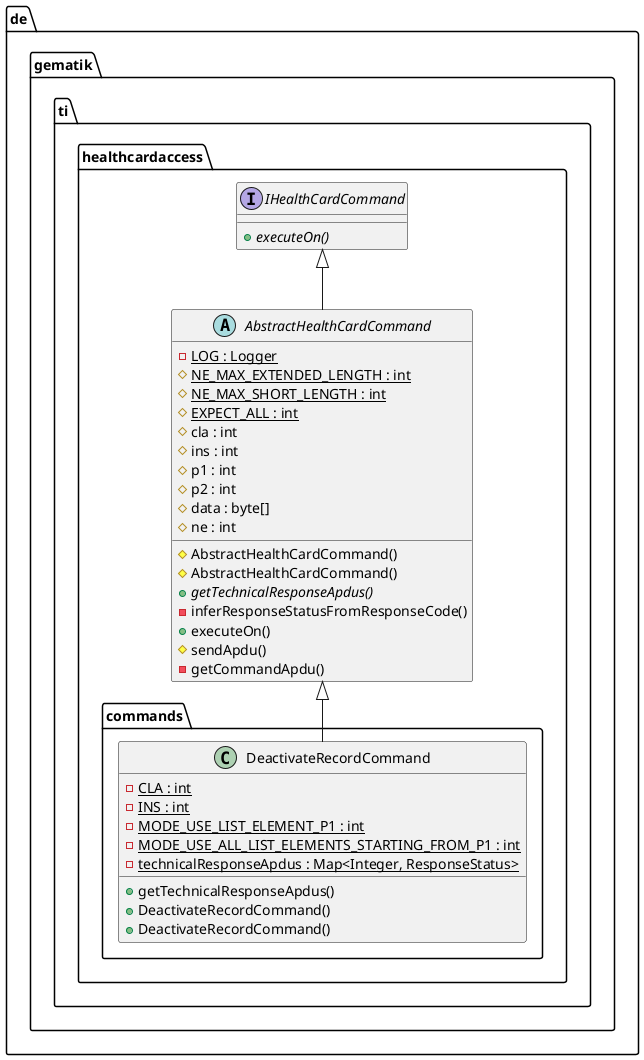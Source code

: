 @startuml

 package de.gematik.ti.healthcardaccess {
    interface IHealthCardCommand {
        {abstract} + executeOn()
    }
  }

 package de.gematik.ti.healthcardaccess {
    abstract class AbstractHealthCardCommand {
        {static} - LOG : Logger
        {static} # NE_MAX_EXTENDED_LENGTH : int
        {static} # NE_MAX_SHORT_LENGTH : int
        {static} # EXPECT_ALL : int
        # cla : int
        # ins : int
        # p1 : int
        # p2 : int
        # data : byte[]
        # ne : int
        # AbstractHealthCardCommand()
        # AbstractHealthCardCommand()
        {abstract} + getTechnicalResponseApdus()
        - inferResponseStatusFromResponseCode()
        + executeOn()
        # sendApdu()
        - getCommandApdu()
    }
  }

  package de.gematik.ti.healthcardaccess {
      package de.gematik.ti.healthcardaccess.commands {
        class DeactivateRecordCommand {
            {static} - CLA : int
            {static} - INS : int
            {static} - MODE_USE_LIST_ELEMENT_P1 : int
            {static} - MODE_USE_ALL_LIST_ELEMENTS_STARTING_FROM_P1 : int
            {static} - technicalResponseApdus : Map<Integer, ResponseStatus>
            + getTechnicalResponseApdus()
            + DeactivateRecordCommand()
            + DeactivateRecordCommand()
        }
      }
    }

  AbstractHealthCardCommand -up-|> IHealthCardCommand
  DeactivateRecordCommand -up-|> AbstractHealthCardCommand

@enduml